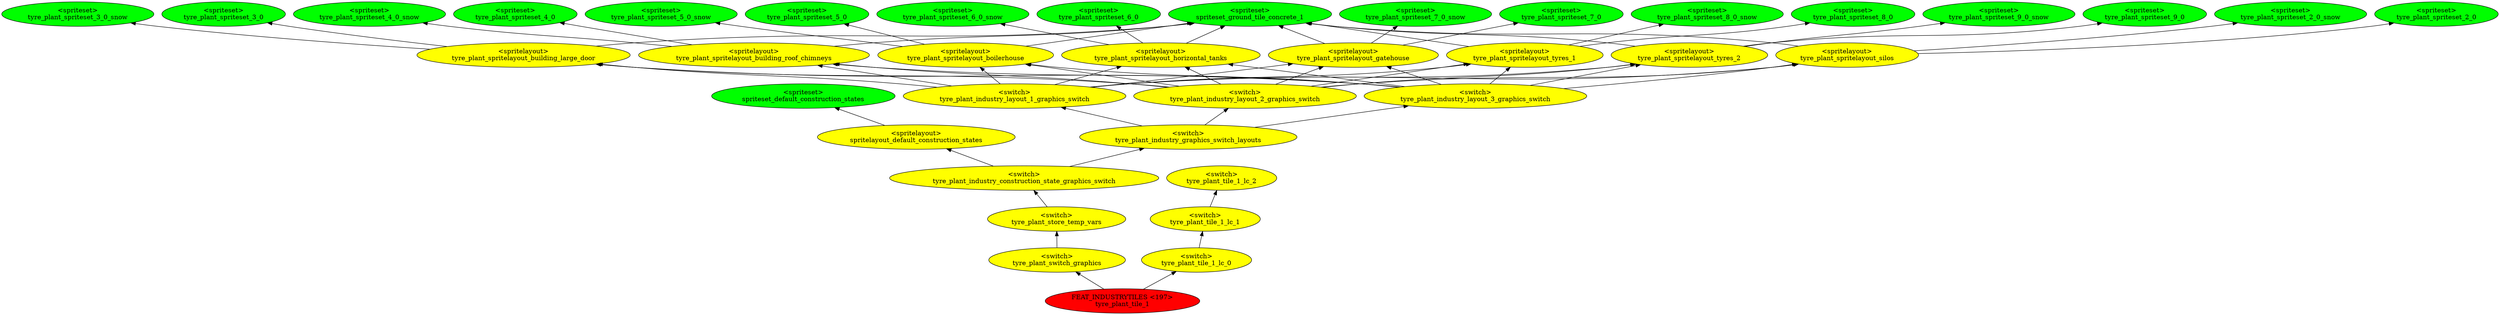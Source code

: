digraph {
rankdir="BT"
spriteset_default_construction_states [fillcolor=green style="filled" label="<spriteset>\nspriteset_default_construction_states"]
spritelayout_default_construction_states [fillcolor=yellow style="filled" label="<spritelayout>\nspritelayout_default_construction_states"]
spriteset_ground_tile_concrete_1 [fillcolor=green style="filled" label="<spriteset>\nspriteset_ground_tile_concrete_1"]
tyre_plant_spriteset_2_0 [fillcolor=green style="filled" label="<spriteset>\ntyre_plant_spriteset_2_0"]
tyre_plant_spriteset_2_0_snow [fillcolor=green style="filled" label="<spriteset>\ntyre_plant_spriteset_2_0_snow"]
tyre_plant_spriteset_3_0 [fillcolor=green style="filled" label="<spriteset>\ntyre_plant_spriteset_3_0"]
tyre_plant_spriteset_3_0_snow [fillcolor=green style="filled" label="<spriteset>\ntyre_plant_spriteset_3_0_snow"]
tyre_plant_spriteset_4_0 [fillcolor=green style="filled" label="<spriteset>\ntyre_plant_spriteset_4_0"]
tyre_plant_spriteset_4_0_snow [fillcolor=green style="filled" label="<spriteset>\ntyre_plant_spriteset_4_0_snow"]
tyre_plant_spriteset_5_0 [fillcolor=green style="filled" label="<spriteset>\ntyre_plant_spriteset_5_0"]
tyre_plant_spriteset_5_0_snow [fillcolor=green style="filled" label="<spriteset>\ntyre_plant_spriteset_5_0_snow"]
tyre_plant_spriteset_6_0 [fillcolor=green style="filled" label="<spriteset>\ntyre_plant_spriteset_6_0"]
tyre_plant_spriteset_6_0_snow [fillcolor=green style="filled" label="<spriteset>\ntyre_plant_spriteset_6_0_snow"]
tyre_plant_spriteset_7_0 [fillcolor=green style="filled" label="<spriteset>\ntyre_plant_spriteset_7_0"]
tyre_plant_spriteset_7_0_snow [fillcolor=green style="filled" label="<spriteset>\ntyre_plant_spriteset_7_0_snow"]
tyre_plant_spriteset_8_0 [fillcolor=green style="filled" label="<spriteset>\ntyre_plant_spriteset_8_0"]
tyre_plant_spriteset_8_0_snow [fillcolor=green style="filled" label="<spriteset>\ntyre_plant_spriteset_8_0_snow"]
tyre_plant_spriteset_9_0 [fillcolor=green style="filled" label="<spriteset>\ntyre_plant_spriteset_9_0"]
tyre_plant_spriteset_9_0_snow [fillcolor=green style="filled" label="<spriteset>\ntyre_plant_spriteset_9_0_snow"]
tyre_plant_spritelayout_silos [fillcolor=yellow style="filled" label="<spritelayout>\ntyre_plant_spritelayout_silos"]
tyre_plant_spritelayout_building_large_door [fillcolor=yellow style="filled" label="<spritelayout>\ntyre_plant_spritelayout_building_large_door"]
tyre_plant_spritelayout_building_roof_chimneys [fillcolor=yellow style="filled" label="<spritelayout>\ntyre_plant_spritelayout_building_roof_chimneys"]
tyre_plant_spritelayout_boilerhouse [fillcolor=yellow style="filled" label="<spritelayout>\ntyre_plant_spritelayout_boilerhouse"]
tyre_plant_spritelayout_horizontal_tanks [fillcolor=yellow style="filled" label="<spritelayout>\ntyre_plant_spritelayout_horizontal_tanks"]
tyre_plant_spritelayout_gatehouse [fillcolor=yellow style="filled" label="<spritelayout>\ntyre_plant_spritelayout_gatehouse"]
tyre_plant_spritelayout_tyres_1 [fillcolor=yellow style="filled" label="<spritelayout>\ntyre_plant_spritelayout_tyres_1"]
tyre_plant_spritelayout_tyres_2 [fillcolor=yellow style="filled" label="<spritelayout>\ntyre_plant_spritelayout_tyres_2"]
tyre_plant_industry_layout_1_graphics_switch [fillcolor=yellow style="filled" label="<switch>\ntyre_plant_industry_layout_1_graphics_switch"]
tyre_plant_industry_layout_2_graphics_switch [fillcolor=yellow style="filled" label="<switch>\ntyre_plant_industry_layout_2_graphics_switch"]
tyre_plant_industry_layout_3_graphics_switch [fillcolor=yellow style="filled" label="<switch>\ntyre_plant_industry_layout_3_graphics_switch"]
tyre_plant_industry_graphics_switch_layouts [fillcolor=yellow style="filled" label="<switch>\ntyre_plant_industry_graphics_switch_layouts"]
tyre_plant_industry_construction_state_graphics_switch [fillcolor=yellow style="filled" label="<switch>\ntyre_plant_industry_construction_state_graphics_switch"]
tyre_plant_store_temp_vars [fillcolor=yellow style="filled" label="<switch>\ntyre_plant_store_temp_vars"]
tyre_plant_switch_graphics [fillcolor=yellow style="filled" label="<switch>\ntyre_plant_switch_graphics"]
tyre_plant_tile_1_lc_2 [fillcolor=yellow style="filled" label="<switch>\ntyre_plant_tile_1_lc_2"]
tyre_plant_tile_1_lc_1 [fillcolor=yellow style="filled" label="<switch>\ntyre_plant_tile_1_lc_1"]
tyre_plant_tile_1_lc_0 [fillcolor=yellow style="filled" label="<switch>\ntyre_plant_tile_1_lc_0"]
tyre_plant_tile_1 [fillcolor=red style="filled" label="FEAT_INDUSTRYTILES <197>\ntyre_plant_tile_1"]
tyre_plant_industry_layout_3_graphics_switch->tyre_plant_spritelayout_tyres_2
tyre_plant_spritelayout_building_roof_chimneys->tyre_plant_spriteset_4_0_snow
tyre_plant_industry_graphics_switch_layouts->tyre_plant_industry_layout_1_graphics_switch
tyre_plant_spritelayout_tyres_1->spriteset_ground_tile_concrete_1
tyre_plant_industry_graphics_switch_layouts->tyre_plant_industry_layout_3_graphics_switch
tyre_plant_spritelayout_tyres_2->spriteset_ground_tile_concrete_1
tyre_plant_industry_layout_1_graphics_switch->tyre_plant_spritelayout_building_roof_chimneys
tyre_plant_spritelayout_building_roof_chimneys->tyre_plant_spriteset_4_0
tyre_plant_industry_layout_3_graphics_switch->tyre_plant_spritelayout_silos
tyre_plant_spritelayout_silos->tyre_plant_spriteset_2_0_snow
tyre_plant_spritelayout_building_large_door->tyre_plant_spriteset_3_0
tyre_plant_industry_layout_3_graphics_switch->tyre_plant_spritelayout_gatehouse
tyre_plant_industry_layout_3_graphics_switch->tyre_plant_spritelayout_building_large_door
tyre_plant_industry_construction_state_graphics_switch->spritelayout_default_construction_states
tyre_plant_spritelayout_horizontal_tanks->tyre_plant_spriteset_6_0_snow
tyre_plant_industry_layout_2_graphics_switch->tyre_plant_spritelayout_tyres_2
tyre_plant_industry_layout_1_graphics_switch->tyre_plant_spritelayout_building_large_door
tyre_plant_spritelayout_building_large_door->spriteset_ground_tile_concrete_1
tyre_plant_spritelayout_tyres_2->tyre_plant_spriteset_9_0
tyre_plant_tile_1_lc_0->tyre_plant_tile_1_lc_1
tyre_plant_tile_1->tyre_plant_switch_graphics
tyre_plant_industry_layout_1_graphics_switch->tyre_plant_spritelayout_gatehouse
tyre_plant_industry_construction_state_graphics_switch->tyre_plant_industry_graphics_switch_layouts
tyre_plant_spritelayout_tyres_2->tyre_plant_spriteset_9_0_snow
tyre_plant_spritelayout_silos->tyre_plant_spriteset_2_0
tyre_plant_spritelayout_gatehouse->tyre_plant_spriteset_7_0
tyre_plant_industry_layout_3_graphics_switch->tyre_plant_spritelayout_building_roof_chimneys
tyre_plant_industry_layout_3_graphics_switch->tyre_plant_spritelayout_tyres_1
tyre_plant_spritelayout_building_large_door->tyre_plant_spriteset_3_0_snow
tyre_plant_industry_layout_1_graphics_switch->tyre_plant_spritelayout_boilerhouse
tyre_plant_industry_layout_3_graphics_switch->tyre_plant_spritelayout_boilerhouse
tyre_plant_industry_graphics_switch_layouts->tyre_plant_industry_layout_2_graphics_switch
tyre_plant_industry_layout_2_graphics_switch->tyre_plant_spritelayout_building_large_door
tyre_plant_industry_layout_2_graphics_switch->tyre_plant_spritelayout_boilerhouse
tyre_plant_spritelayout_silos->spriteset_ground_tile_concrete_1
tyre_plant_spritelayout_building_roof_chimneys->spriteset_ground_tile_concrete_1
tyre_plant_industry_layout_2_graphics_switch->tyre_plant_spritelayout_silos
tyre_plant_spritelayout_gatehouse->spriteset_ground_tile_concrete_1
tyre_plant_industry_layout_2_graphics_switch->tyre_plant_spritelayout_tyres_1
tyre_plant_spritelayout_horizontal_tanks->spriteset_ground_tile_concrete_1
tyre_plant_store_temp_vars->tyre_plant_industry_construction_state_graphics_switch
tyre_plant_spritelayout_boilerhouse->tyre_plant_spriteset_5_0_snow
spritelayout_default_construction_states->spriteset_default_construction_states
tyre_plant_tile_1_lc_1->tyre_plant_tile_1_lc_2
tyre_plant_spritelayout_boilerhouse->tyre_plant_spriteset_5_0
tyre_plant_industry_layout_1_graphics_switch->tyre_plant_spritelayout_tyres_2
tyre_plant_industry_layout_2_graphics_switch->tyre_plant_spritelayout_horizontal_tanks
tyre_plant_spritelayout_gatehouse->tyre_plant_spriteset_7_0_snow
tyre_plant_switch_graphics->tyre_plant_store_temp_vars
tyre_plant_industry_layout_2_graphics_switch->tyre_plant_spritelayout_gatehouse
tyre_plant_industry_layout_3_graphics_switch->tyre_plant_spritelayout_horizontal_tanks
tyre_plant_industry_layout_1_graphics_switch->tyre_plant_spritelayout_silos
tyre_plant_spritelayout_horizontal_tanks->tyre_plant_spriteset_6_0
tyre_plant_spritelayout_boilerhouse->spriteset_ground_tile_concrete_1
tyre_plant_spritelayout_tyres_1->tyre_plant_spriteset_8_0
tyre_plant_industry_layout_2_graphics_switch->tyre_plant_spritelayout_building_roof_chimneys
tyre_plant_industry_layout_1_graphics_switch->tyre_plant_spritelayout_horizontal_tanks
tyre_plant_tile_1->tyre_plant_tile_1_lc_0
tyre_plant_spritelayout_tyres_1->tyre_plant_spriteset_8_0_snow
tyre_plant_industry_layout_1_graphics_switch->tyre_plant_spritelayout_tyres_1
}

